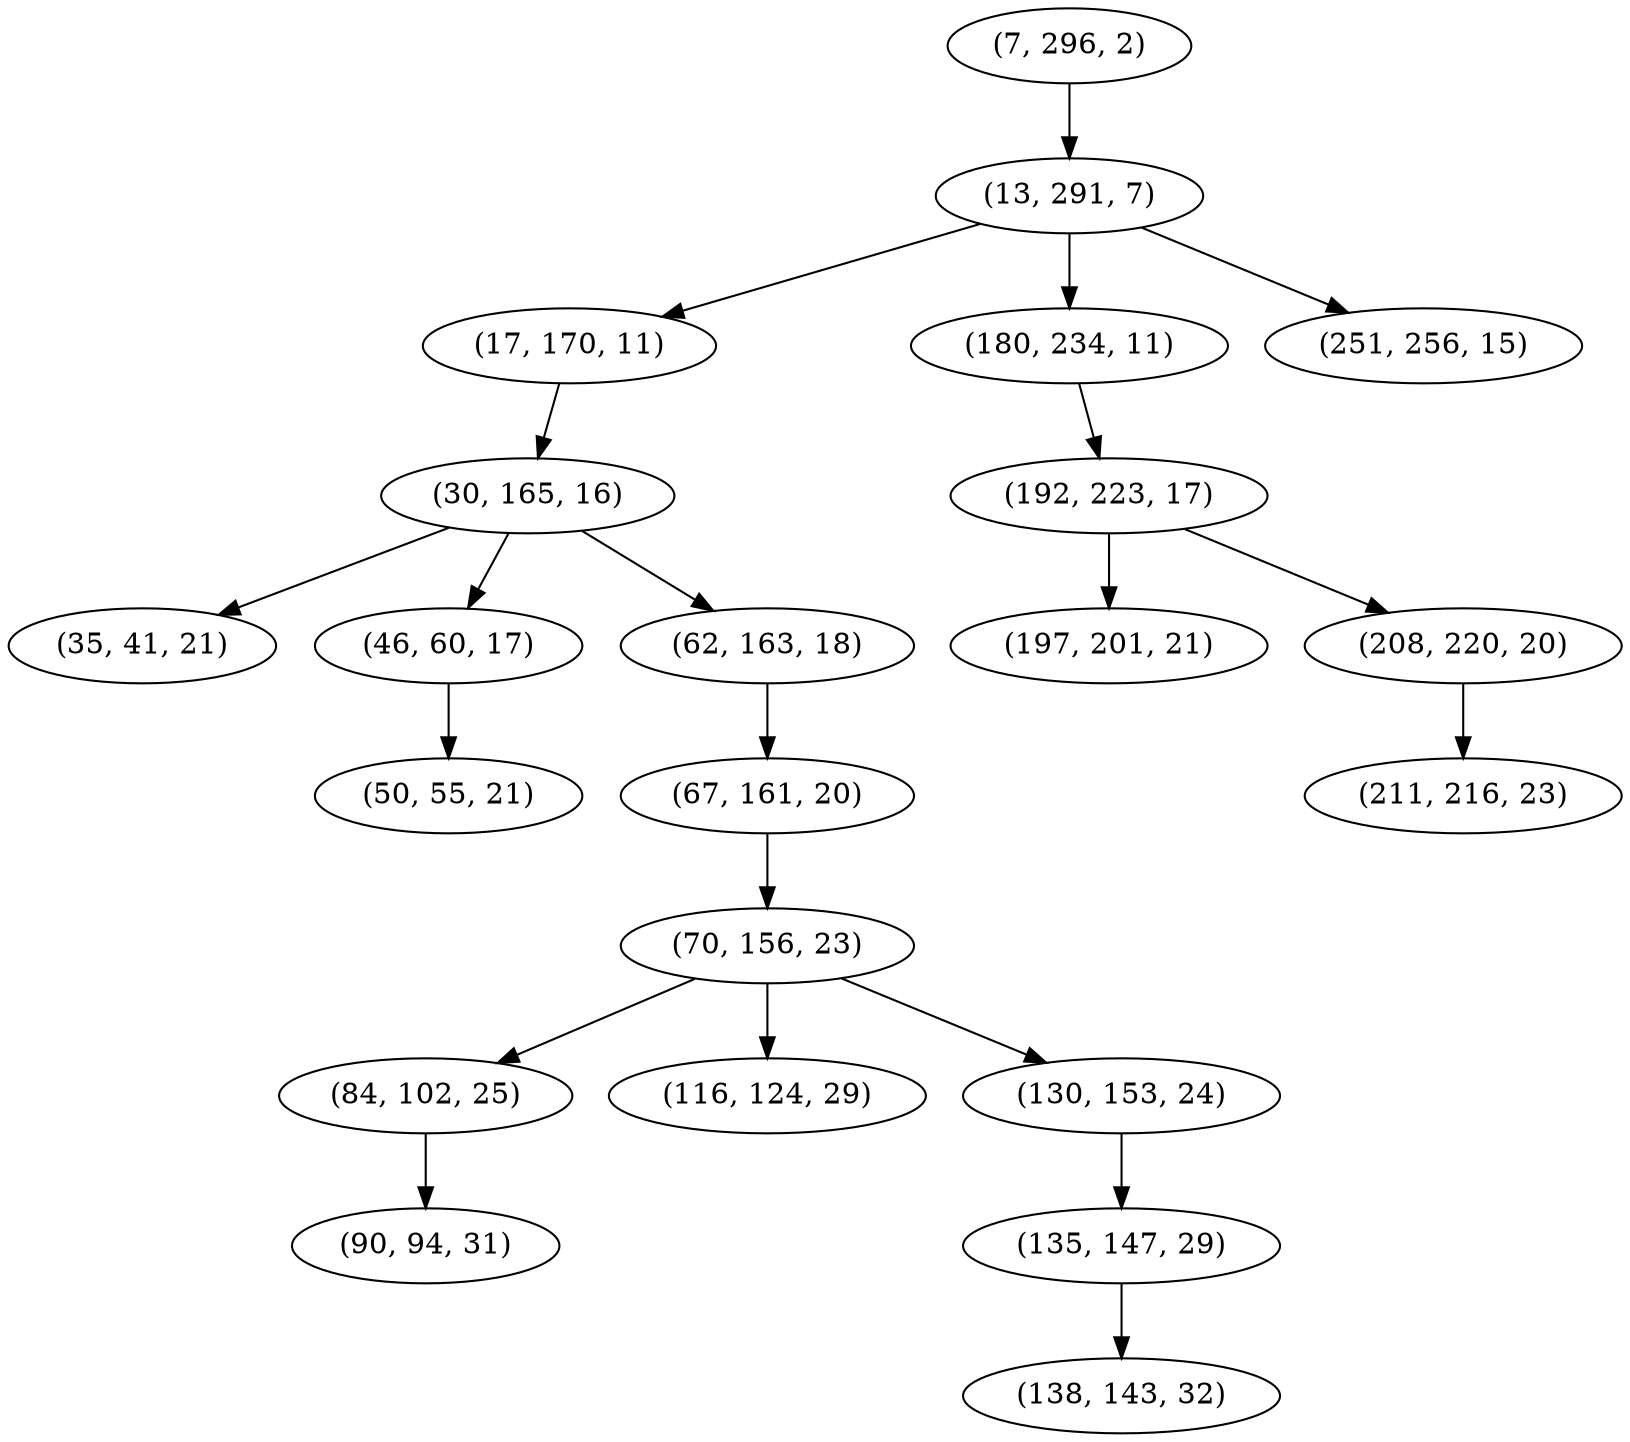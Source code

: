 digraph tree {
    "(7, 296, 2)";
    "(13, 291, 7)";
    "(17, 170, 11)";
    "(30, 165, 16)";
    "(35, 41, 21)";
    "(46, 60, 17)";
    "(50, 55, 21)";
    "(62, 163, 18)";
    "(67, 161, 20)";
    "(70, 156, 23)";
    "(84, 102, 25)";
    "(90, 94, 31)";
    "(116, 124, 29)";
    "(130, 153, 24)";
    "(135, 147, 29)";
    "(138, 143, 32)";
    "(180, 234, 11)";
    "(192, 223, 17)";
    "(197, 201, 21)";
    "(208, 220, 20)";
    "(211, 216, 23)";
    "(251, 256, 15)";
    "(7, 296, 2)" -> "(13, 291, 7)";
    "(13, 291, 7)" -> "(17, 170, 11)";
    "(13, 291, 7)" -> "(180, 234, 11)";
    "(13, 291, 7)" -> "(251, 256, 15)";
    "(17, 170, 11)" -> "(30, 165, 16)";
    "(30, 165, 16)" -> "(35, 41, 21)";
    "(30, 165, 16)" -> "(46, 60, 17)";
    "(30, 165, 16)" -> "(62, 163, 18)";
    "(46, 60, 17)" -> "(50, 55, 21)";
    "(62, 163, 18)" -> "(67, 161, 20)";
    "(67, 161, 20)" -> "(70, 156, 23)";
    "(70, 156, 23)" -> "(84, 102, 25)";
    "(70, 156, 23)" -> "(116, 124, 29)";
    "(70, 156, 23)" -> "(130, 153, 24)";
    "(84, 102, 25)" -> "(90, 94, 31)";
    "(130, 153, 24)" -> "(135, 147, 29)";
    "(135, 147, 29)" -> "(138, 143, 32)";
    "(180, 234, 11)" -> "(192, 223, 17)";
    "(192, 223, 17)" -> "(197, 201, 21)";
    "(192, 223, 17)" -> "(208, 220, 20)";
    "(208, 220, 20)" -> "(211, 216, 23)";
}
